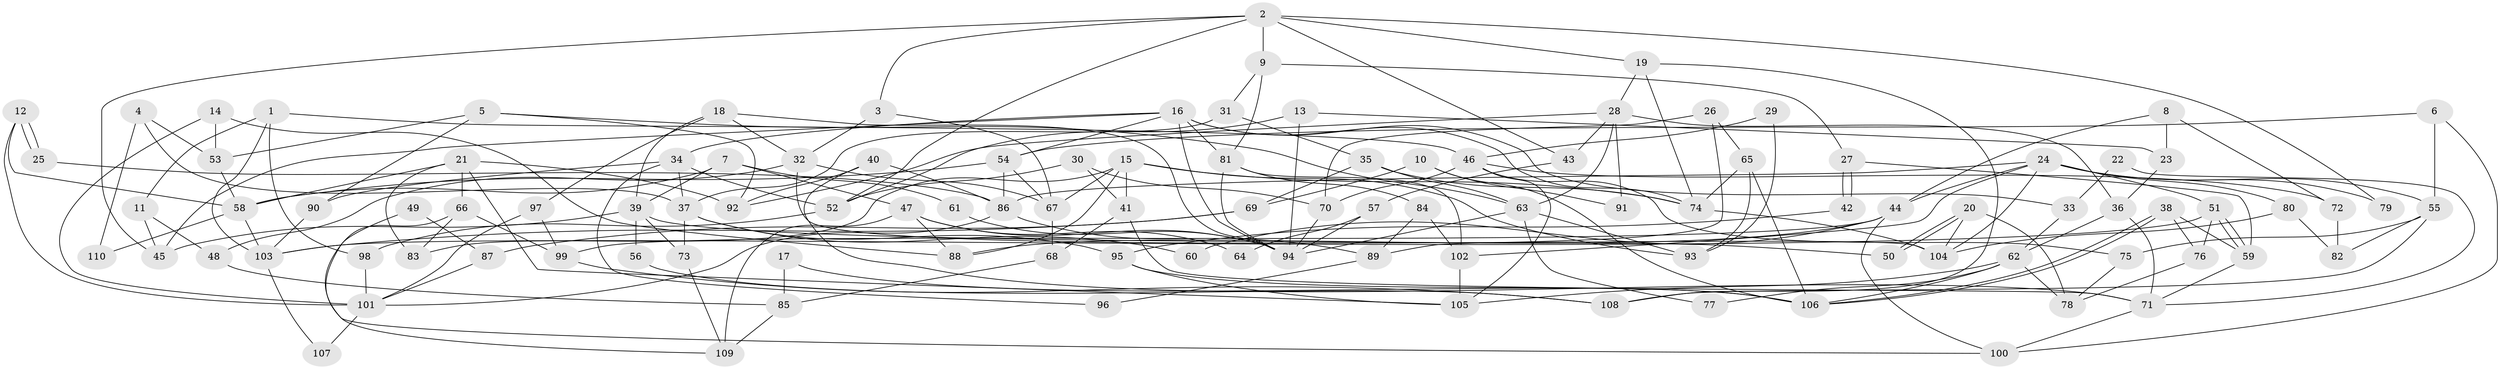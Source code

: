 // coarse degree distribution, {2: 0.21212121212121213, 3: 0.21212121212121213, 9: 0.06060606060606061, 5: 0.12121212121212122, 6: 0.12121212121212122, 7: 0.09090909090909091, 4: 0.06060606060606061, 8: 0.030303030303030304, 11: 0.030303030303030304, 13: 0.030303030303030304, 14: 0.030303030303030304}
// Generated by graph-tools (version 1.1) at 2025/55/03/04/25 21:55:16]
// undirected, 110 vertices, 220 edges
graph export_dot {
graph [start="1"]
  node [color=gray90,style=filled];
  1;
  2;
  3;
  4;
  5;
  6;
  7;
  8;
  9;
  10;
  11;
  12;
  13;
  14;
  15;
  16;
  17;
  18;
  19;
  20;
  21;
  22;
  23;
  24;
  25;
  26;
  27;
  28;
  29;
  30;
  31;
  32;
  33;
  34;
  35;
  36;
  37;
  38;
  39;
  40;
  41;
  42;
  43;
  44;
  45;
  46;
  47;
  48;
  49;
  50;
  51;
  52;
  53;
  54;
  55;
  56;
  57;
  58;
  59;
  60;
  61;
  62;
  63;
  64;
  65;
  66;
  67;
  68;
  69;
  70;
  71;
  72;
  73;
  74;
  75;
  76;
  77;
  78;
  79;
  80;
  81;
  82;
  83;
  84;
  85;
  86;
  87;
  88;
  89;
  90;
  91;
  92;
  93;
  94;
  95;
  96;
  97;
  98;
  99;
  100;
  101;
  102;
  103;
  104;
  105;
  106;
  107;
  108;
  109;
  110;
  1 -- 11;
  1 -- 46;
  1 -- 98;
  1 -- 103;
  2 -- 9;
  2 -- 52;
  2 -- 3;
  2 -- 19;
  2 -- 43;
  2 -- 45;
  2 -- 79;
  3 -- 32;
  3 -- 67;
  4 -- 53;
  4 -- 37;
  4 -- 110;
  5 -- 63;
  5 -- 92;
  5 -- 53;
  5 -- 90;
  6 -- 100;
  6 -- 54;
  6 -- 55;
  7 -- 39;
  7 -- 58;
  7 -- 47;
  7 -- 61;
  8 -- 72;
  8 -- 44;
  8 -- 23;
  9 -- 27;
  9 -- 31;
  9 -- 81;
  10 -- 69;
  10 -- 106;
  10 -- 91;
  11 -- 48;
  11 -- 45;
  12 -- 25;
  12 -- 25;
  12 -- 101;
  12 -- 58;
  13 -- 23;
  13 -- 94;
  13 -- 52;
  14 -- 53;
  14 -- 88;
  14 -- 101;
  15 -- 41;
  15 -- 88;
  15 -- 67;
  15 -- 74;
  15 -- 83;
  15 -- 93;
  16 -- 81;
  16 -- 74;
  16 -- 33;
  16 -- 34;
  16 -- 45;
  16 -- 54;
  16 -- 94;
  17 -- 85;
  17 -- 106;
  18 -- 94;
  18 -- 39;
  18 -- 32;
  18 -- 97;
  19 -- 74;
  19 -- 28;
  19 -- 108;
  20 -- 104;
  20 -- 50;
  20 -- 50;
  20 -- 78;
  21 -- 58;
  21 -- 83;
  21 -- 66;
  21 -- 92;
  21 -- 105;
  22 -- 33;
  22 -- 71;
  23 -- 36;
  24 -- 51;
  24 -- 86;
  24 -- 44;
  24 -- 55;
  24 -- 79;
  24 -- 80;
  24 -- 102;
  24 -- 104;
  25 -- 86;
  26 -- 70;
  26 -- 65;
  26 -- 89;
  27 -- 42;
  27 -- 42;
  27 -- 59;
  28 -- 36;
  28 -- 43;
  28 -- 63;
  28 -- 91;
  28 -- 92;
  29 -- 46;
  29 -- 93;
  30 -- 70;
  30 -- 52;
  30 -- 41;
  31 -- 37;
  31 -- 35;
  32 -- 67;
  32 -- 48;
  32 -- 104;
  33 -- 62;
  34 -- 90;
  34 -- 37;
  34 -- 52;
  34 -- 96;
  35 -- 74;
  35 -- 63;
  35 -- 69;
  36 -- 71;
  36 -- 62;
  37 -- 95;
  37 -- 60;
  37 -- 73;
  38 -- 76;
  38 -- 106;
  38 -- 106;
  38 -- 59;
  39 -- 73;
  39 -- 45;
  39 -- 50;
  39 -- 56;
  40 -- 86;
  40 -- 92;
  40 -- 71;
  41 -- 71;
  41 -- 68;
  42 -- 95;
  43 -- 57;
  44 -- 99;
  44 -- 60;
  44 -- 88;
  44 -- 100;
  46 -- 75;
  46 -- 105;
  46 -- 70;
  46 -- 72;
  47 -- 94;
  47 -- 64;
  47 -- 88;
  47 -- 109;
  48 -- 85;
  49 -- 100;
  49 -- 87;
  51 -- 103;
  51 -- 59;
  51 -- 59;
  51 -- 76;
  52 -- 98;
  53 -- 58;
  54 -- 67;
  54 -- 58;
  54 -- 86;
  55 -- 75;
  55 -- 82;
  55 -- 108;
  56 -- 108;
  57 -- 94;
  57 -- 64;
  58 -- 103;
  58 -- 110;
  59 -- 71;
  61 -- 94;
  62 -- 105;
  62 -- 106;
  62 -- 77;
  62 -- 78;
  63 -- 94;
  63 -- 77;
  63 -- 93;
  65 -- 93;
  65 -- 74;
  65 -- 106;
  66 -- 99;
  66 -- 83;
  66 -- 109;
  67 -- 68;
  68 -- 85;
  69 -- 103;
  69 -- 87;
  70 -- 94;
  71 -- 100;
  72 -- 82;
  73 -- 109;
  74 -- 104;
  75 -- 78;
  76 -- 78;
  80 -- 104;
  80 -- 82;
  81 -- 84;
  81 -- 94;
  81 -- 102;
  84 -- 89;
  84 -- 102;
  85 -- 109;
  86 -- 101;
  86 -- 89;
  87 -- 101;
  89 -- 96;
  90 -- 103;
  95 -- 105;
  95 -- 106;
  97 -- 101;
  97 -- 99;
  98 -- 101;
  99 -- 108;
  101 -- 107;
  102 -- 105;
  103 -- 107;
}
